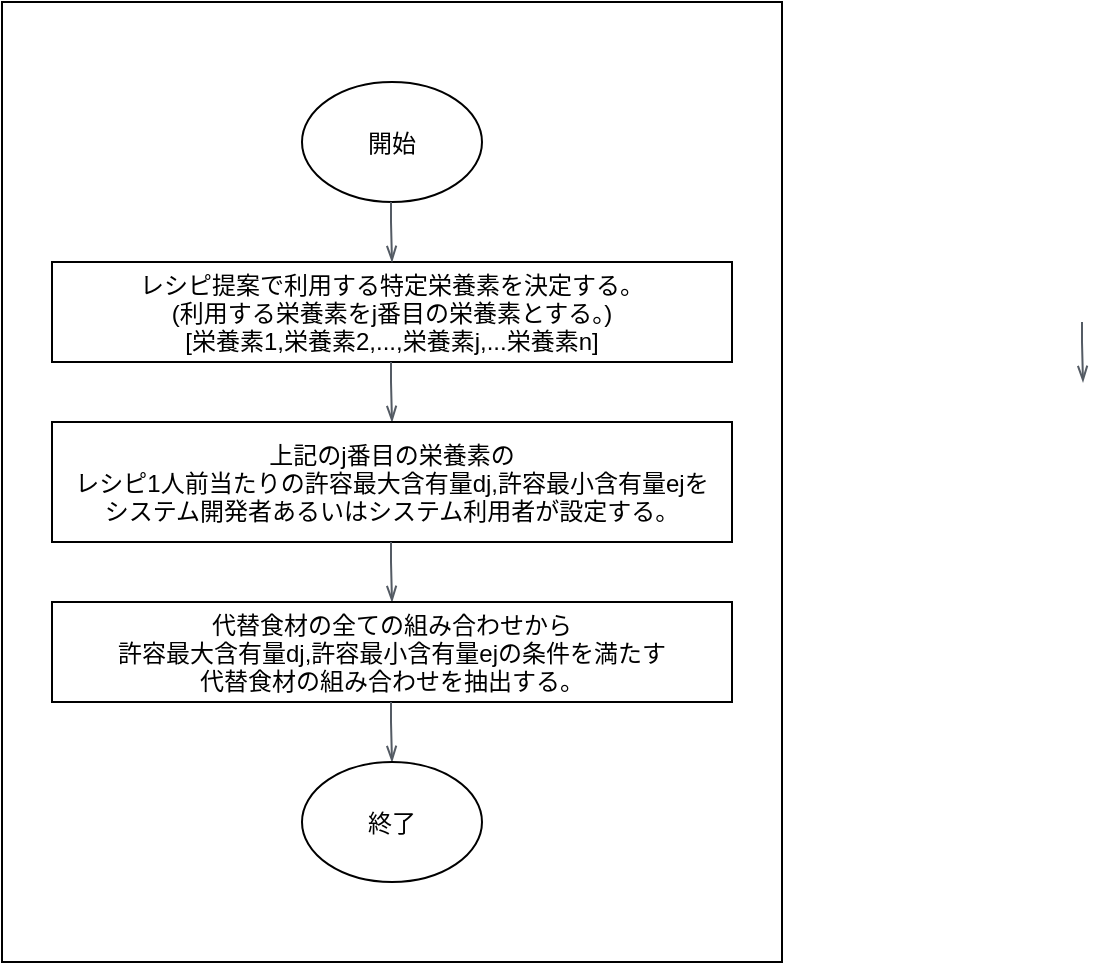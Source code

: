 <mxfile version="14.7.3" type="github">
  <diagram id="-GdPQ9BeZMQRRu7nCC9y" name="Page-1">
    <mxGraphModel dx="868" dy="450" grid="1" gridSize="10" guides="1" tooltips="1" connect="1" arrows="1" fold="1" page="1" pageScale="1" pageWidth="827" pageHeight="1169" math="0" shadow="0">
      <root>
        <mxCell id="0" />
        <mxCell id="1" parent="0" />
        <mxCell id="vX-vixm7UbsISbDQlSkW-2" value="" style="rounded=0;whiteSpace=wrap;html=1;" vertex="1" parent="1">
          <mxGeometry x="170" y="120" width="390" height="480" as="geometry" />
        </mxCell>
        <mxCell id="vX-vixm7UbsISbDQlSkW-3" value="" style="ellipse;whiteSpace=wrap;html=1;" vertex="1" parent="1">
          <mxGeometry x="320" y="160" width="90" height="60" as="geometry" />
        </mxCell>
        <mxCell id="vX-vixm7UbsISbDQlSkW-5" value="開始" style="text;align=center;verticalAlign=middle;resizable=0;points=[];autosize=1;strokeColor=none;" vertex="1" parent="1">
          <mxGeometry x="345" y="180" width="40" height="20" as="geometry" />
        </mxCell>
        <mxCell id="vX-vixm7UbsISbDQlSkW-6" value="" style="rounded=0;whiteSpace=wrap;html=1;" vertex="1" parent="1">
          <mxGeometry x="195" y="250" width="340" height="50" as="geometry" />
        </mxCell>
        <mxCell id="vX-vixm7UbsISbDQlSkW-7" value="レシピ提案で利用する特定栄養素を決定する。&#xa;(利用する栄養素をj番目の栄養素とする。)&#xa;[栄養素1,栄養素2,...,栄養素j,...栄養素n]" style="text;align=center;verticalAlign=middle;resizable=0;points=[];autosize=1;strokeColor=none;" vertex="1" parent="1">
          <mxGeometry x="230" y="250" width="270" height="50" as="geometry" />
        </mxCell>
        <mxCell id="vX-vixm7UbsISbDQlSkW-9" value="" style="edgeStyle=orthogonalEdgeStyle;html=1;endArrow=openThin;elbow=vertical;startArrow=none;endFill=0;strokeColor=#545B64;rounded=0;" edge="1" parent="1">
          <mxGeometry width="100" relative="1" as="geometry">
            <mxPoint x="364.5" y="220" as="sourcePoint" />
            <mxPoint x="365" y="250" as="targetPoint" />
            <Array as="points">
              <mxPoint x="365" y="230" />
              <mxPoint x="365" y="230" />
            </Array>
          </mxGeometry>
        </mxCell>
        <mxCell id="vX-vixm7UbsISbDQlSkW-10" value="" style="edgeStyle=orthogonalEdgeStyle;html=1;endArrow=openThin;elbow=vertical;startArrow=none;endFill=0;strokeColor=#545B64;rounded=0;" edge="1" parent="1">
          <mxGeometry width="100" relative="1" as="geometry">
            <mxPoint x="710" y="280" as="sourcePoint" />
            <mxPoint x="710.5" y="310" as="targetPoint" />
            <Array as="points">
              <mxPoint x="710.5" y="290" />
              <mxPoint x="710.5" y="290" />
            </Array>
          </mxGeometry>
        </mxCell>
        <mxCell id="vX-vixm7UbsISbDQlSkW-12" value="" style="edgeStyle=orthogonalEdgeStyle;html=1;endArrow=openThin;elbow=vertical;startArrow=none;endFill=0;strokeColor=#545B64;rounded=0;" edge="1" parent="1">
          <mxGeometry width="100" relative="1" as="geometry">
            <mxPoint x="364.5" y="300" as="sourcePoint" />
            <mxPoint x="365" y="330" as="targetPoint" />
            <Array as="points">
              <mxPoint x="365" y="310" />
              <mxPoint x="365" y="310" />
            </Array>
          </mxGeometry>
        </mxCell>
        <mxCell id="vX-vixm7UbsISbDQlSkW-13" value="" style="verticalLabelPosition=bottom;verticalAlign=top;html=1;shape=mxgraph.basic.rect;fillColor2=none;strokeWidth=1;size=20;indent=5;rounded=0;labelBackgroundColor=#ffffff;sketch=0;fillColor=none;labelBorderColor=none;" vertex="1" parent="1">
          <mxGeometry x="195" y="330" width="340" height="60" as="geometry" />
        </mxCell>
        <mxCell id="vX-vixm7UbsISbDQlSkW-14" value="上記のj番目の栄養素の&#xa;レシピ1人前当たりの許容最大含有量dj,許容最小含有量ejを&#xa;システム開発者あるいはシステム利用者が設定する。" style="text;align=center;verticalAlign=middle;resizable=0;points=[];autosize=1;" vertex="1" parent="1">
          <mxGeometry x="200" y="335" width="330" height="50" as="geometry" />
        </mxCell>
        <mxCell id="vX-vixm7UbsISbDQlSkW-15" value="" style="edgeStyle=orthogonalEdgeStyle;html=1;endArrow=openThin;elbow=vertical;startArrow=none;endFill=0;strokeColor=#545B64;rounded=0;" edge="1" parent="1">
          <mxGeometry width="100" relative="1" as="geometry">
            <mxPoint x="364.5" y="390" as="sourcePoint" />
            <mxPoint x="365" y="420" as="targetPoint" />
            <Array as="points">
              <mxPoint x="365" y="400" />
              <mxPoint x="365" y="400" />
            </Array>
          </mxGeometry>
        </mxCell>
        <mxCell id="vX-vixm7UbsISbDQlSkW-18" value="" style="rounded=0;whiteSpace=wrap;html=1;" vertex="1" parent="1">
          <mxGeometry x="195" y="420" width="340" height="50" as="geometry" />
        </mxCell>
        <mxCell id="vX-vixm7UbsISbDQlSkW-19" value="代替食材の全ての組み合わせから&#xa;許容最大含有量dj,許容最小含有量ejの条件を満たす&#xa;代替食材の組み合わせを抽出する。" style="text;align=center;verticalAlign=middle;resizable=0;points=[];autosize=1;strokeColor=none;" vertex="1" parent="1">
          <mxGeometry x="220" y="420" width="290" height="50" as="geometry" />
        </mxCell>
        <mxCell id="vX-vixm7UbsISbDQlSkW-20" value="" style="edgeStyle=orthogonalEdgeStyle;html=1;endArrow=openThin;elbow=vertical;startArrow=none;endFill=0;strokeColor=#545B64;rounded=0;" edge="1" parent="1">
          <mxGeometry width="100" relative="1" as="geometry">
            <mxPoint x="364.5" y="470" as="sourcePoint" />
            <mxPoint x="365" y="500" as="targetPoint" />
            <Array as="points">
              <mxPoint x="365" y="480" />
              <mxPoint x="365" y="480" />
            </Array>
          </mxGeometry>
        </mxCell>
        <mxCell id="vX-vixm7UbsISbDQlSkW-21" value="" style="ellipse;whiteSpace=wrap;html=1;" vertex="1" parent="1">
          <mxGeometry x="320" y="500" width="90" height="60" as="geometry" />
        </mxCell>
        <mxCell id="vX-vixm7UbsISbDQlSkW-22" value="終了" style="text;align=center;verticalAlign=middle;resizable=0;points=[];autosize=1;strokeColor=none;" vertex="1" parent="1">
          <mxGeometry x="345" y="520" width="40" height="20" as="geometry" />
        </mxCell>
      </root>
    </mxGraphModel>
  </diagram>
</mxfile>
